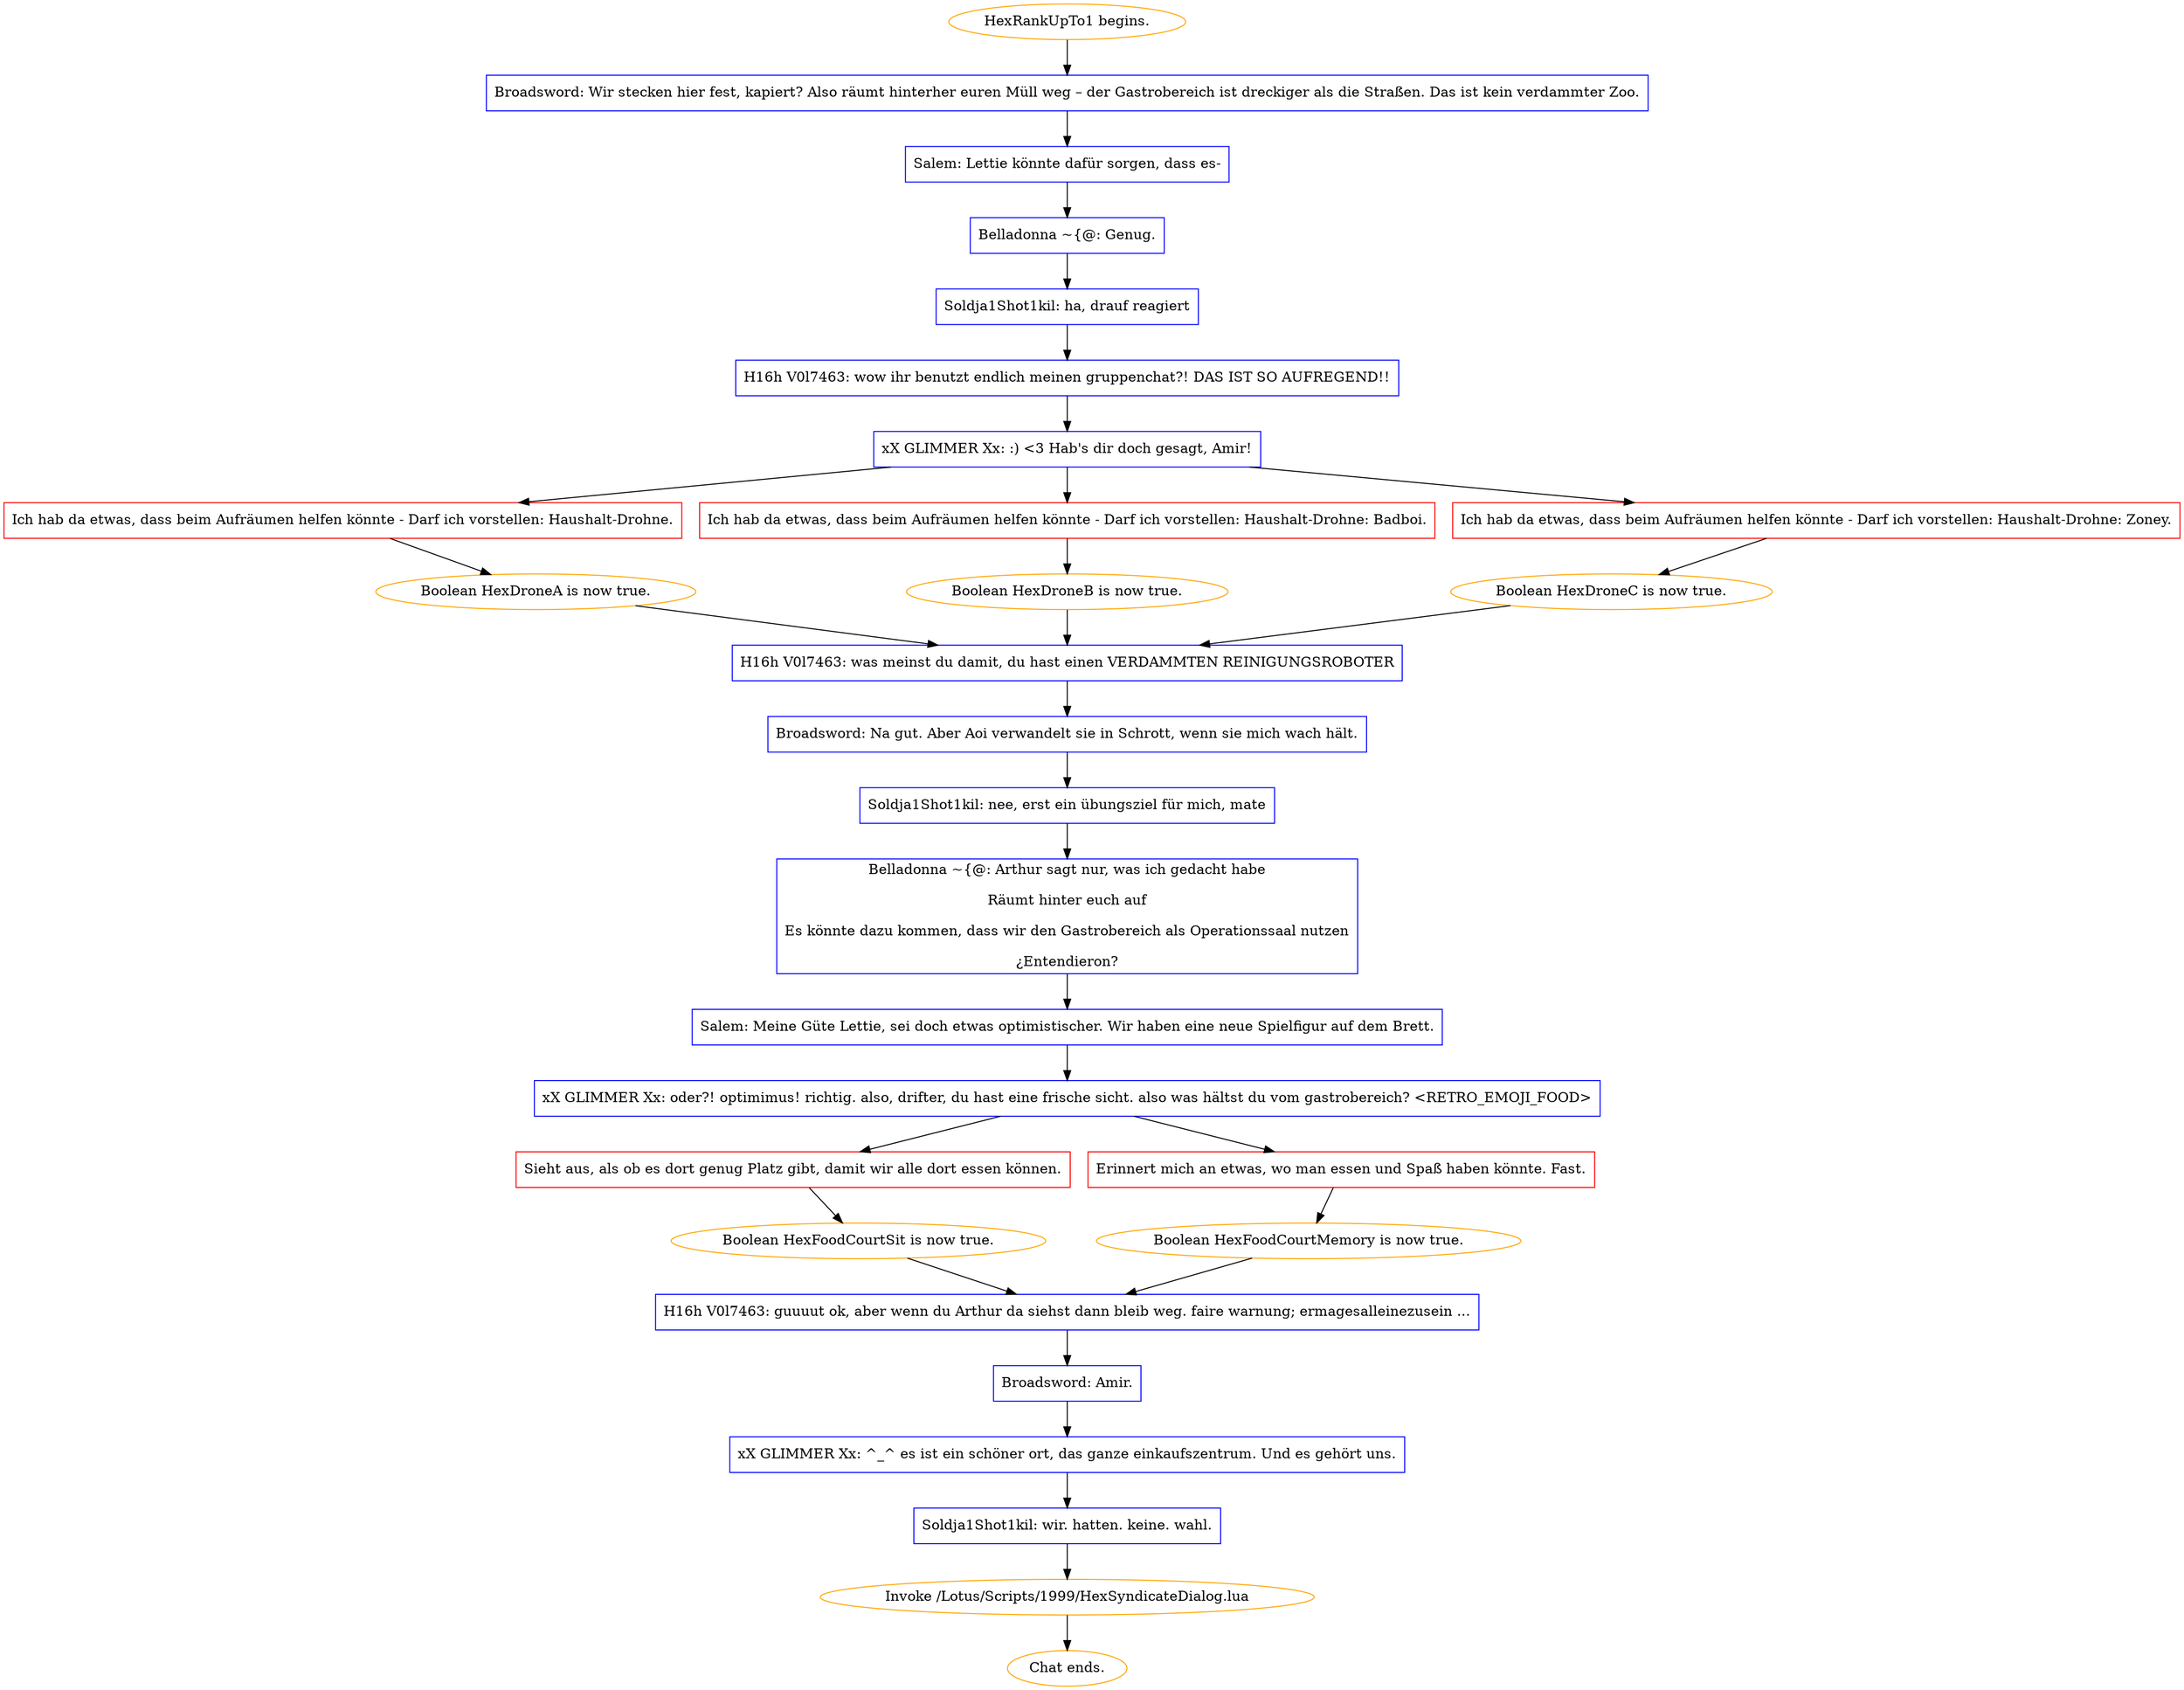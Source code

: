 digraph {
	"HexRankUpTo1 begins." [color=orange];
		"HexRankUpTo1 begins." -> j3936278164;
	j3936278164 [label="Broadsword: Wir stecken hier fest, kapiert? Also räumt hinterher euren Müll weg – der Gastrobereich ist dreckiger als die Straßen. Das ist kein verdammter Zoo.",shape=box,color=blue];
		j3936278164 -> j2551460697;
	j2551460697 [label="Salem: Lettie könnte dafür sorgen, dass es-",shape=box,color=blue];
		j2551460697 -> j2332439821;
	j2332439821 [label="Belladonna ~{@: Genug.",shape=box,color=blue];
		j2332439821 -> j3085176858;
	j3085176858 [label="Soldja1Shot1kil: ha, drauf reagiert",shape=box,color=blue];
		j3085176858 -> j3245933782;
	j3245933782 [label="H16h V0l7463: wow ihr benutzt endlich meinen gruppenchat?! DAS IST SO AUFREGEND!!",shape=box,color=blue];
		j3245933782 -> j2268358630;
	j2268358630 [label="xX GLIMMER Xx: :) <3 Hab's dir doch gesagt, Amir!",shape=box,color=blue];
		j2268358630 -> j3561094600;
		j2268358630 -> j1425098155;
		j2268358630 -> j263280040;
	j3561094600 [label="Ich hab da etwas, dass beim Aufräumen helfen könnte - Darf ich vorstellen: Haushalt-Drohne.",shape=box,color=red];
		j3561094600 -> j1616823391;
	j1425098155 [label="Ich hab da etwas, dass beim Aufräumen helfen könnte - Darf ich vorstellen: Haushalt-Drohne: Badboi.",shape=box,color=red];
		j1425098155 -> j221159805;
	j263280040 [label="Ich hab da etwas, dass beim Aufräumen helfen könnte - Darf ich vorstellen: Haushalt-Drohne: Zoney.",shape=box,color=red];
		j263280040 -> j2264352480;
	j1616823391 [label="Boolean HexDroneA is now true.",color=orange];
		j1616823391 -> j1336312985;
	j221159805 [label="Boolean HexDroneB is now true.",color=orange];
		j221159805 -> j1336312985;
	j2264352480 [label="Boolean HexDroneC is now true.",color=orange];
		j2264352480 -> j1336312985;
	j1336312985 [label="H16h V0l7463: was meinst du damit, du hast einen VERDAMMTEN REINIGUNGSROBOTER",shape=box,color=blue];
		j1336312985 -> j54795151;
	j54795151 [label="Broadsword: Na gut. Aber Aoi verwandelt sie in Schrott, wenn sie mich wach hält.",shape=box,color=blue];
		j54795151 -> j663390795;
	j663390795 [label="Soldja1Shot1kil: nee, erst ein übungsziel für mich, mate",shape=box,color=blue];
		j663390795 -> j2846959981;
	j2846959981 [label="Belladonna ~{@: Arthur sagt nur, was ich gedacht habe
Räumt hinter euch auf
Es könnte dazu kommen, dass wir den Gastrobereich als Operationssaal nutzen
¿Entendieron?",shape=box,color=blue];
		j2846959981 -> j2061088932;
	j2061088932 [label="Salem: Meine Güte Lettie, sei doch etwas optimistischer. Wir haben eine neue Spielfigur auf dem Brett.",shape=box,color=blue];
		j2061088932 -> j490410099;
	j490410099 [label="xX GLIMMER Xx: oder?! optimimus! richtig. also, drifter, du hast eine frische sicht. also was hältst du vom gastrobereich? <RETRO_EMOJI_FOOD>",shape=box,color=blue];
		j490410099 -> j680620412;
		j490410099 -> j1851990977;
	j680620412 [label="Sieht aus, als ob es dort genug Platz gibt, damit wir alle dort essen können.",shape=box,color=red];
		j680620412 -> j2731456126;
	j1851990977 [label="Erinnert mich an etwas, wo man essen und Spaß haben könnte. Fast.",shape=box,color=red];
		j1851990977 -> j2391827299;
	j2731456126 [label="Boolean HexFoodCourtSit is now true.",color=orange];
		j2731456126 -> j276099439;
	j2391827299 [label="Boolean HexFoodCourtMemory is now true.",color=orange];
		j2391827299 -> j276099439;
	j276099439 [label="H16h V0l7463: guuuut ok, aber wenn du Arthur da siehst dann bleib weg. faire warnung; ermagesalleinezusein ...",shape=box,color=blue];
		j276099439 -> j1635804366;
	j1635804366 [label="Broadsword: Amir.",shape=box,color=blue];
		j1635804366 -> j3340109294;
	j3340109294 [label="xX GLIMMER Xx: ^_^ es ist ein schöner ort, das ganze einkaufszentrum. Und es gehört uns.",shape=box,color=blue];
		j3340109294 -> j4041314091;
	j4041314091 [label="Soldja1Shot1kil: wir. hatten. keine. wahl.",shape=box,color=blue];
		j4041314091 -> j2375408662;
	j2375408662 [label="Invoke /Lotus/Scripts/1999/HexSyndicateDialog.lua",color=orange];
		j2375408662 -> "Chat ends.";
	"Chat ends." [color=orange];
}